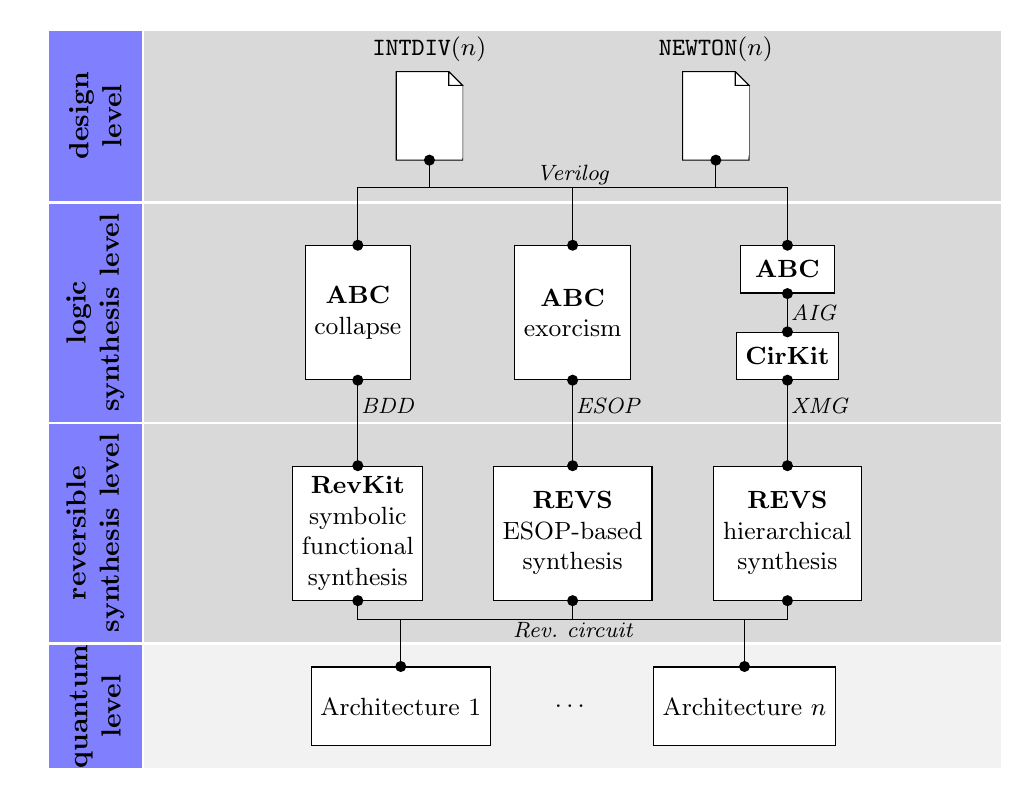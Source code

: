 \tikzset{%
  font=\footnotesize,
  document/.pic={%
    \coordinate (bl) at (-12pt,-16pt);
    \coordinate (tr) at (12pt,16pt);
    \coordinate (a) at ($(tr)-(5pt,0)$);
    \coordinate (b) at ($(tr)-(0,5pt)$);
    \draw[fill=white] (bl -| tr) -| (bl |- tr) -- (a) -- (b) -- (bl -| tr) -- cycle;
    \draw[draw=none,fill=white] (a) -- (bl -| tr) -- (b);
    \draw (a) -- (b) -| (a);

    \coordinate (tl) at (bl |- tr);
    \coordinate (br) at (bl -| tr);
    \coordinate (-north) at ($(tl)!.5!(tr)$);
    \coordinate (-south) at ($(bl)!.5!(br)$);

    % \coordinate (tl) at (bl |- tr);
    % \foreach \y/\l in {1/.6,2/.6,3/1,4/1,5/1} {%
    %   \coordinate (a) at ([xshift=2pt] $(tl)!\y/6!(bl)$);
    %   \coordinate (b) at ([xshift=-2pt] a -| tr);
    %   \draw (a) -- ($(a)!\l!(b)$);
    % }
  }
}

\tikzset{%
  font=\small,
  >=latex,
  border/.style={draw=white,line width=1pt},
  block/.style={anchor=north west,minimum width=.9\linewidth,outer sep=0pt,border},
  header/.style={minimum height=24pt},
  category/.style={border,outer sep=0pt,fill=blue!50!white,font=\bfseries,anchor=north east,minimum width=.1\linewidth},
  column header/.style={block,header,category,inner sep=5pt},
  cost header/.style={block,header,font=\footnotesize\slshape,fill=blue!20!white,align=center,minimum width=35pt},
  cost block/.style={block,fill=gray!10!white,minimum width=35pt,font=\normalsize},
  algorithm block/.style={block,fill=gray!30!white,align=left},
  functional exact/.style={minimum height=40pt},
  functional heur/.style={minimum height=75pt},
  structural/.style={minimum height=55pt}
}

\begin{tikzpicture}
  \node[algorithm block,minimum height=2.2cm] (design-level) at (.1\linewidth,0) {};
  \node[category,minimum height=2.2cm] (design-level-cat) at (design-level.north west) {};
  \node[font=\bfseries,rotate=90,align=center] at (design-level-cat) {design \\ level};

  \node[algorithm block,minimum height=2.8cm] (synthesis-level) at (design-level.south west) {};
  \node[category,minimum height=2.8cm] (synthesis-level-cat) at (synthesis-level.north west) {};
  \node[font=\bfseries,rotate=90,align=center] at (synthesis-level-cat) {logic \\ synthesis level};

  \node[algorithm block,minimum height=2.8cm] (reversible-level) at (synthesis-level.south west) {};
  \node[category,minimum height=2.8cm] (reversible-level-cat) at (reversible-level.north west) {};
  \node[font=\bfseries,rotate=90,align=center] at (reversible-level-cat) {reversible \\ synthesis level};

  \node[algorithm block,fill=gray!10!white,minimum height=1.6cm] (quantum-level) at (reversible-level.south west) {};
  \node[category,minimum height=1.6cm] (quantum-level-cat) at (quantum-level.north west) {};
  \node[font=\bfseries,rotate=90,align=center] at (quantum-level-cat) {quantum \\ level};

  \pic (intdiv) at ($(design-level.west)!1/3!(design-level.east)$) {document};
  \pic (newton) at ($(design-level.west)!2/3!(design-level.east)$) {document};

  \node[above] at (intdiv-north) {\texttt{INTDIV}$(n)$};
  \node[above] at (newton-north) {\texttt{NEWTON}$(n)$};

  \node[fill=white,draw,minimum height=1.7cm,minimum width=1.2cm,align=center] at ($(synthesis-level.west)!1/4!(synthesis-level.east)$) (abc-1) {\textbf{ABC} \\ collapse};

  \node[fill=white,draw,minimum height=1.7cm,minimum width=1.2cm,align=center] at ($(synthesis-level.west)!2/4!(synthesis-level.east)$) (abc-2) {\textbf{ABC} \\ exorcism};

  \node[fill=white,draw,minimum height=0.6cm,minimum width=1.2cm] at ([yshift=.55cm] $(synthesis-level.west)!3/4!(synthesis-level.east)$) (abc-3) {\textbf{ABC}};

  \node[fill=white,draw,minimum height=0.6cm,minimum width=1.2cm] at ([yshift=-.55cm] $(synthesis-level.west)!3/4!(synthesis-level.east)$) (cirkit) {\textbf{CirKit}};

  \node[fill=white,draw,minimum height=1.7cm,minimum width=1.2cm,align=center] at ($(reversible-level.west)!1/4!(reversible-level.east)$) (revkit-1) {\textbf{RevKit} \\ symbolic \\ functional \\ synthesis};

  \node[fill=white,draw,minimum height=1.7cm,minimum width=1.2cm,align=center] at ($(reversible-level.west)!2/4!(reversible-level.east)$) (revs) {\textbf{REVS} \\ ESOP-based \\ synthesis};

  \node[fill=white,draw,minimum height=1.7cm,minimum width=1.2cm,align=center] at ($(reversible-level.west)!3/4!(reversible-level.east)$) (revkit-2) {\textbf{REVS} \\ hierarchical \\ synthesis};

  \node[fill=white,draw,minimum height=1cm,minimum width=1.2cm,align=center] at ($(quantum-level.west)!.3!(quantum-level.east)$) (arch-1) {Architecture 1};
  \node[fill=white,draw,minimum height=1cm,minimum width=1.2cm,align=center] at ($(quantum-level.west)!.7!(quantum-level.east)$) (arch-2) {Architecture $n$};
  \node at ($(arch-1.east)!.5!(arch-2.west)$) {$\dots$};

  \fill (intdiv-south) circle (2pt)
        (newton-south) circle (2pt)
        (abc-1.north) circle (2pt)
        (abc-2.north) circle (2pt)
        (abc-3.north) circle (2pt)
        (abc-1.south) circle (2pt)
        (abc-2.south) circle (2pt)
        (abc-3.south) circle (2pt)
        (cirkit.north) circle (2pt)
        (cirkit.south) circle (2pt)
        (revkit-1.north) circle (2pt)
        (revkit-1.south) circle (2pt)
        (revs.north) circle (2pt)
        (revs.south) circle (2pt)
        (revkit-2.north) circle (2pt)
        (revkit-2.south) circle (2pt)
        (arch-1.north) circle (2pt)
        (arch-2.north) circle (2pt);

  \draw (intdiv-south) -- ++(down:10pt) coordinate (a)
        (a) -| (abc-1.north)
        (a) -| (abc-3.north)
        (abc-2.north) -- (abc-2.north |- a)
        (newton-south) -- (newton-south |- a)
        (abc-3.south) -- (cirkit.north)
        (abc-1.south) -- (revkit-1.north)
        (abc-2.south) -- (revs.north)
        (cirkit.south) -- (revkit-2.north)
        (arch-1.north) -- ++(up:17pt) coordinate (b)
        (b) -| (revkit-1.south)
        (b) -| (revkit-2.south)
        (b -| revs.south) -- (revs.south)
        (arch-2.north) -- (arch-2.north |- b);

  \begin{scope}[every node/.style={inner sep=1pt,font=\footnotesize\itshape}]
    \node[anchor=south] at (a -| abc-2.north) {Verilog};
    \node[anchor=west] at ($(abc-3.south)!.5!(cirkit.north)$) {AIG};
    \node[anchor=west] at ($(abc-1.south)!.3!(revkit-1.north)$) {BDD};
    \node[anchor=west] at ($(abc-2.south)!.3!(revs.north)$) {ESOP};
    \node[anchor=west] at ($(cirkit.south)!.3!(revkit-2.north)$) {XMG};
    \node[anchor=north] at (b -| revs.south) {Rev.\ circuit};
  \end{scope}
\end{tikzpicture}

%%% Local Variables:
%%% mode: latex
%%% TeX-master: "../main"
%%% End:
